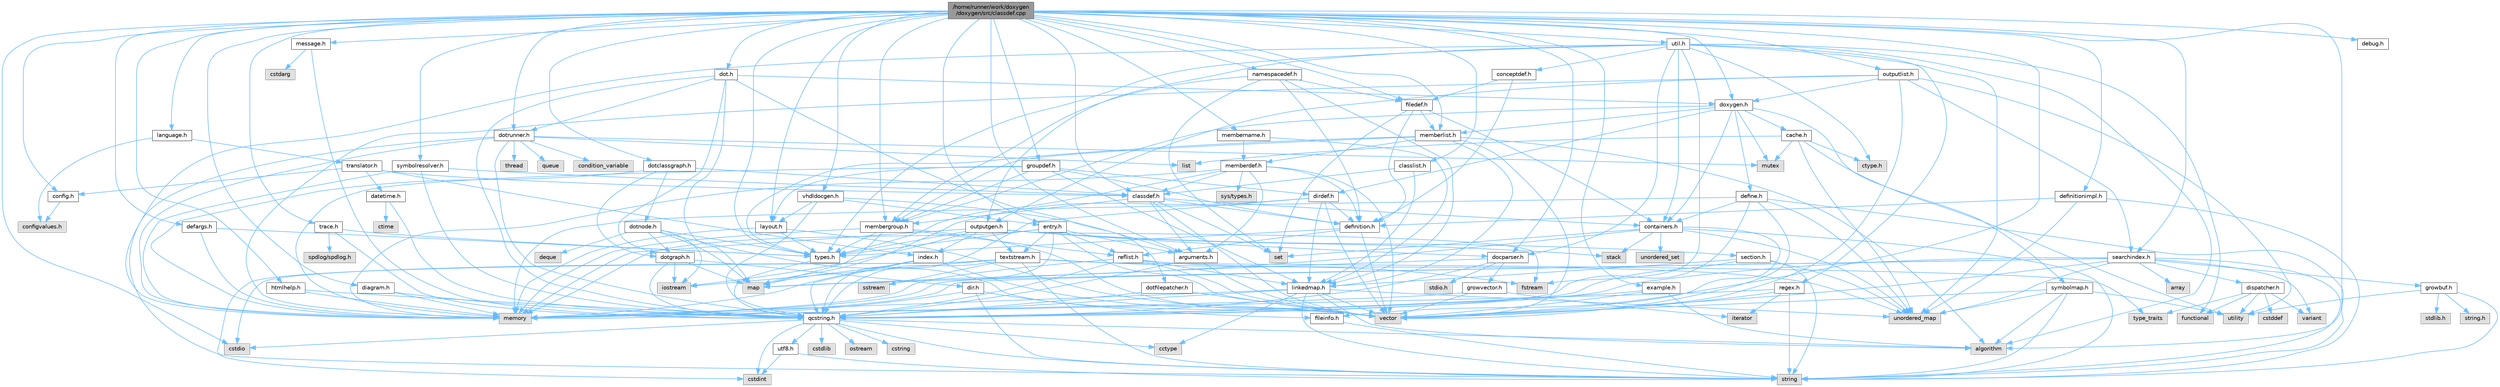digraph "/home/runner/work/doxygen/doxygen/src/classdef.cpp"
{
 // INTERACTIVE_SVG=YES
 // LATEX_PDF_SIZE
  bgcolor="transparent";
  edge [fontname=Helvetica,fontsize=10,labelfontname=Helvetica,labelfontsize=10];
  node [fontname=Helvetica,fontsize=10,shape=box,height=0.2,width=0.4];
  Node1 [label="/home/runner/work/doxygen\l/doxygen/src/classdef.cpp",height=0.2,width=0.4,color="gray40", fillcolor="grey60", style="filled", fontcolor="black",tooltip=" "];
  Node1 -> Node2 [color="steelblue1",style="solid"];
  Node2 [label="cstdio",height=0.2,width=0.4,color="grey60", fillcolor="#E0E0E0", style="filled",tooltip=" "];
  Node1 -> Node3 [color="steelblue1",style="solid"];
  Node3 [label="algorithm",height=0.2,width=0.4,color="grey60", fillcolor="#E0E0E0", style="filled",tooltip=" "];
  Node1 -> Node4 [color="steelblue1",style="solid"];
  Node4 [label="types.h",height=0.2,width=0.4,color="grey40", fillcolor="white", style="filled",URL="$d9/d49/types_8h.html",tooltip="This file contains a number of basic enums and types."];
  Node4 -> Node5 [color="steelblue1",style="solid"];
  Node5 [label="qcstring.h",height=0.2,width=0.4,color="grey40", fillcolor="white", style="filled",URL="$d7/d5c/qcstring_8h.html",tooltip=" "];
  Node5 -> Node6 [color="steelblue1",style="solid"];
  Node6 [label="string",height=0.2,width=0.4,color="grey60", fillcolor="#E0E0E0", style="filled",tooltip=" "];
  Node5 -> Node3 [color="steelblue1",style="solid"];
  Node5 -> Node7 [color="steelblue1",style="solid"];
  Node7 [label="cctype",height=0.2,width=0.4,color="grey60", fillcolor="#E0E0E0", style="filled",tooltip=" "];
  Node5 -> Node8 [color="steelblue1",style="solid"];
  Node8 [label="cstring",height=0.2,width=0.4,color="grey60", fillcolor="#E0E0E0", style="filled",tooltip=" "];
  Node5 -> Node2 [color="steelblue1",style="solid"];
  Node5 -> Node9 [color="steelblue1",style="solid"];
  Node9 [label="cstdlib",height=0.2,width=0.4,color="grey60", fillcolor="#E0E0E0", style="filled",tooltip=" "];
  Node5 -> Node10 [color="steelblue1",style="solid"];
  Node10 [label="cstdint",height=0.2,width=0.4,color="grey60", fillcolor="#E0E0E0", style="filled",tooltip=" "];
  Node5 -> Node11 [color="steelblue1",style="solid"];
  Node11 [label="ostream",height=0.2,width=0.4,color="grey60", fillcolor="#E0E0E0", style="filled",tooltip=" "];
  Node5 -> Node12 [color="steelblue1",style="solid"];
  Node12 [label="utf8.h",height=0.2,width=0.4,color="grey40", fillcolor="white", style="filled",URL="$db/d7c/utf8_8h.html",tooltip="Various UTF8 related helper functions."];
  Node12 -> Node10 [color="steelblue1",style="solid"];
  Node12 -> Node6 [color="steelblue1",style="solid"];
  Node1 -> Node13 [color="steelblue1",style="solid"];
  Node13 [label="classdef.h",height=0.2,width=0.4,color="grey40", fillcolor="white", style="filled",URL="$d1/da6/classdef_8h.html",tooltip=" "];
  Node13 -> Node14 [color="steelblue1",style="solid"];
  Node14 [label="vector",height=0.2,width=0.4,color="grey60", fillcolor="#E0E0E0", style="filled",tooltip=" "];
  Node13 -> Node15 [color="steelblue1",style="solid"];
  Node15 [label="set",height=0.2,width=0.4,color="grey60", fillcolor="#E0E0E0", style="filled",tooltip=" "];
  Node13 -> Node16 [color="steelblue1",style="solid"];
  Node16 [label="containers.h",height=0.2,width=0.4,color="grey40", fillcolor="white", style="filled",URL="$d5/d75/containers_8h.html",tooltip=" "];
  Node16 -> Node14 [color="steelblue1",style="solid"];
  Node16 -> Node6 [color="steelblue1",style="solid"];
  Node16 -> Node15 [color="steelblue1",style="solid"];
  Node16 -> Node17 [color="steelblue1",style="solid"];
  Node17 [label="map",height=0.2,width=0.4,color="grey60", fillcolor="#E0E0E0", style="filled",tooltip=" "];
  Node16 -> Node18 [color="steelblue1",style="solid"];
  Node18 [label="unordered_set",height=0.2,width=0.4,color="grey60", fillcolor="#E0E0E0", style="filled",tooltip=" "];
  Node16 -> Node19 [color="steelblue1",style="solid"];
  Node19 [label="unordered_map",height=0.2,width=0.4,color="grey60", fillcolor="#E0E0E0", style="filled",tooltip=" "];
  Node16 -> Node20 [color="steelblue1",style="solid"];
  Node20 [label="stack",height=0.2,width=0.4,color="grey60", fillcolor="#E0E0E0", style="filled",tooltip=" "];
  Node13 -> Node21 [color="steelblue1",style="solid"];
  Node21 [label="definition.h",height=0.2,width=0.4,color="grey40", fillcolor="white", style="filled",URL="$df/da1/definition_8h.html",tooltip=" "];
  Node21 -> Node14 [color="steelblue1",style="solid"];
  Node21 -> Node4 [color="steelblue1",style="solid"];
  Node21 -> Node22 [color="steelblue1",style="solid"];
  Node22 [label="reflist.h",height=0.2,width=0.4,color="grey40", fillcolor="white", style="filled",URL="$d1/d02/reflist_8h.html",tooltip=" "];
  Node22 -> Node14 [color="steelblue1",style="solid"];
  Node22 -> Node19 [color="steelblue1",style="solid"];
  Node22 -> Node23 [color="steelblue1",style="solid"];
  Node23 [label="memory",height=0.2,width=0.4,color="grey60", fillcolor="#E0E0E0", style="filled",tooltip=" "];
  Node22 -> Node5 [color="steelblue1",style="solid"];
  Node22 -> Node24 [color="steelblue1",style="solid"];
  Node24 [label="linkedmap.h",height=0.2,width=0.4,color="grey40", fillcolor="white", style="filled",URL="$da/de1/linkedmap_8h.html",tooltip=" "];
  Node24 -> Node19 [color="steelblue1",style="solid"];
  Node24 -> Node14 [color="steelblue1",style="solid"];
  Node24 -> Node23 [color="steelblue1",style="solid"];
  Node24 -> Node6 [color="steelblue1",style="solid"];
  Node24 -> Node3 [color="steelblue1",style="solid"];
  Node24 -> Node7 [color="steelblue1",style="solid"];
  Node24 -> Node5 [color="steelblue1",style="solid"];
  Node13 -> Node25 [color="steelblue1",style="solid"];
  Node25 [label="arguments.h",height=0.2,width=0.4,color="grey40", fillcolor="white", style="filled",URL="$df/d9b/arguments_8h.html",tooltip=" "];
  Node25 -> Node14 [color="steelblue1",style="solid"];
  Node25 -> Node5 [color="steelblue1",style="solid"];
  Node13 -> Node26 [color="steelblue1",style="solid"];
  Node26 [label="membergroup.h",height=0.2,width=0.4,color="grey40", fillcolor="white", style="filled",URL="$d9/d11/membergroup_8h.html",tooltip=" "];
  Node26 -> Node14 [color="steelblue1",style="solid"];
  Node26 -> Node17 [color="steelblue1",style="solid"];
  Node26 -> Node23 [color="steelblue1",style="solid"];
  Node26 -> Node4 [color="steelblue1",style="solid"];
  Node26 -> Node22 [color="steelblue1",style="solid"];
  Node1 -> Node27 [color="steelblue1",style="solid"];
  Node27 [label="classlist.h",height=0.2,width=0.4,color="grey40", fillcolor="white", style="filled",URL="$d2/df8/classlist_8h.html",tooltip=" "];
  Node27 -> Node24 [color="steelblue1",style="solid"];
  Node27 -> Node13 [color="steelblue1",style="solid"];
  Node1 -> Node28 [color="steelblue1",style="solid"];
  Node28 [label="entry.h",height=0.2,width=0.4,color="grey40", fillcolor="white", style="filled",URL="$d1/dc6/entry_8h.html",tooltip=" "];
  Node28 -> Node14 [color="steelblue1",style="solid"];
  Node28 -> Node23 [color="steelblue1",style="solid"];
  Node28 -> Node29 [color="steelblue1",style="solid"];
  Node29 [label="sstream",height=0.2,width=0.4,color="grey60", fillcolor="#E0E0E0", style="filled",tooltip=" "];
  Node28 -> Node4 [color="steelblue1",style="solid"];
  Node28 -> Node25 [color="steelblue1",style="solid"];
  Node28 -> Node22 [color="steelblue1",style="solid"];
  Node28 -> Node30 [color="steelblue1",style="solid"];
  Node30 [label="textstream.h",height=0.2,width=0.4,color="grey40", fillcolor="white", style="filled",URL="$d4/d7d/textstream_8h.html",tooltip=" "];
  Node30 -> Node6 [color="steelblue1",style="solid"];
  Node30 -> Node31 [color="steelblue1",style="solid"];
  Node31 [label="iostream",height=0.2,width=0.4,color="grey60", fillcolor="#E0E0E0", style="filled",tooltip=" "];
  Node30 -> Node29 [color="steelblue1",style="solid"];
  Node30 -> Node10 [color="steelblue1",style="solid"];
  Node30 -> Node2 [color="steelblue1",style="solid"];
  Node30 -> Node32 [color="steelblue1",style="solid"];
  Node32 [label="fstream",height=0.2,width=0.4,color="grey60", fillcolor="#E0E0E0", style="filled",tooltip=" "];
  Node30 -> Node33 [color="steelblue1",style="solid"];
  Node33 [label="type_traits",height=0.2,width=0.4,color="grey60", fillcolor="#E0E0E0", style="filled",tooltip=" "];
  Node30 -> Node5 [color="steelblue1",style="solid"];
  Node1 -> Node34 [color="steelblue1",style="solid"];
  Node34 [label="doxygen.h",height=0.2,width=0.4,color="grey40", fillcolor="white", style="filled",URL="$d1/da1/doxygen_8h.html",tooltip=" "];
  Node34 -> Node35 [color="steelblue1",style="solid"];
  Node35 [label="mutex",height=0.2,width=0.4,color="grey60", fillcolor="#E0E0E0", style="filled",tooltip=" "];
  Node34 -> Node16 [color="steelblue1",style="solid"];
  Node34 -> Node26 [color="steelblue1",style="solid"];
  Node34 -> Node36 [color="steelblue1",style="solid"];
  Node36 [label="dirdef.h",height=0.2,width=0.4,color="grey40", fillcolor="white", style="filled",URL="$d6/d15/dirdef_8h.html",tooltip=" "];
  Node36 -> Node14 [color="steelblue1",style="solid"];
  Node36 -> Node17 [color="steelblue1",style="solid"];
  Node36 -> Node5 [color="steelblue1",style="solid"];
  Node36 -> Node24 [color="steelblue1",style="solid"];
  Node36 -> Node21 [color="steelblue1",style="solid"];
  Node34 -> Node37 [color="steelblue1",style="solid"];
  Node37 [label="memberlist.h",height=0.2,width=0.4,color="grey40", fillcolor="white", style="filled",URL="$dd/d78/memberlist_8h.html",tooltip=" "];
  Node37 -> Node14 [color="steelblue1",style="solid"];
  Node37 -> Node3 [color="steelblue1",style="solid"];
  Node37 -> Node38 [color="steelblue1",style="solid"];
  Node38 [label="memberdef.h",height=0.2,width=0.4,color="grey40", fillcolor="white", style="filled",URL="$d4/d46/memberdef_8h.html",tooltip=" "];
  Node38 -> Node14 [color="steelblue1",style="solid"];
  Node38 -> Node23 [color="steelblue1",style="solid"];
  Node38 -> Node39 [color="steelblue1",style="solid"];
  Node39 [label="sys/types.h",height=0.2,width=0.4,color="grey60", fillcolor="#E0E0E0", style="filled",tooltip=" "];
  Node38 -> Node4 [color="steelblue1",style="solid"];
  Node38 -> Node21 [color="steelblue1",style="solid"];
  Node38 -> Node25 [color="steelblue1",style="solid"];
  Node38 -> Node13 [color="steelblue1",style="solid"];
  Node37 -> Node24 [color="steelblue1",style="solid"];
  Node37 -> Node4 [color="steelblue1",style="solid"];
  Node37 -> Node26 [color="steelblue1",style="solid"];
  Node34 -> Node40 [color="steelblue1",style="solid"];
  Node40 [label="define.h",height=0.2,width=0.4,color="grey40", fillcolor="white", style="filled",URL="$df/d67/define_8h.html",tooltip=" "];
  Node40 -> Node14 [color="steelblue1",style="solid"];
  Node40 -> Node23 [color="steelblue1",style="solid"];
  Node40 -> Node6 [color="steelblue1",style="solid"];
  Node40 -> Node19 [color="steelblue1",style="solid"];
  Node40 -> Node5 [color="steelblue1",style="solid"];
  Node40 -> Node16 [color="steelblue1",style="solid"];
  Node34 -> Node41 [color="steelblue1",style="solid"];
  Node41 [label="cache.h",height=0.2,width=0.4,color="grey40", fillcolor="white", style="filled",URL="$d3/d26/cache_8h.html",tooltip=" "];
  Node41 -> Node42 [color="steelblue1",style="solid"];
  Node42 [label="list",height=0.2,width=0.4,color="grey60", fillcolor="#E0E0E0", style="filled",tooltip=" "];
  Node41 -> Node19 [color="steelblue1",style="solid"];
  Node41 -> Node35 [color="steelblue1",style="solid"];
  Node41 -> Node43 [color="steelblue1",style="solid"];
  Node43 [label="utility",height=0.2,width=0.4,color="grey60", fillcolor="#E0E0E0", style="filled",tooltip=" "];
  Node41 -> Node44 [color="steelblue1",style="solid"];
  Node44 [label="ctype.h",height=0.2,width=0.4,color="grey60", fillcolor="#E0E0E0", style="filled",tooltip=" "];
  Node34 -> Node45 [color="steelblue1",style="solid"];
  Node45 [label="symbolmap.h",height=0.2,width=0.4,color="grey40", fillcolor="white", style="filled",URL="$d7/ddd/symbolmap_8h.html",tooltip=" "];
  Node45 -> Node3 [color="steelblue1",style="solid"];
  Node45 -> Node19 [color="steelblue1",style="solid"];
  Node45 -> Node14 [color="steelblue1",style="solid"];
  Node45 -> Node6 [color="steelblue1",style="solid"];
  Node45 -> Node43 [color="steelblue1",style="solid"];
  Node1 -> Node46 [color="steelblue1",style="solid"];
  Node46 [label="membername.h",height=0.2,width=0.4,color="grey40", fillcolor="white", style="filled",URL="$d7/dfc/membername_8h.html",tooltip=" "];
  Node46 -> Node38 [color="steelblue1",style="solid"];
  Node46 -> Node24 [color="steelblue1",style="solid"];
  Node1 -> Node47 [color="steelblue1",style="solid"];
  Node47 [label="message.h",height=0.2,width=0.4,color="grey40", fillcolor="white", style="filled",URL="$d2/d0d/message_8h.html",tooltip=" "];
  Node47 -> Node48 [color="steelblue1",style="solid"];
  Node48 [label="cstdarg",height=0.2,width=0.4,color="grey60", fillcolor="#E0E0E0", style="filled",tooltip=" "];
  Node47 -> Node5 [color="steelblue1",style="solid"];
  Node1 -> Node49 [color="steelblue1",style="solid"];
  Node49 [label="config.h",height=0.2,width=0.4,color="grey40", fillcolor="white", style="filled",URL="$db/d16/config_8h.html",tooltip=" "];
  Node49 -> Node50 [color="steelblue1",style="solid"];
  Node50 [label="configvalues.h",height=0.2,width=0.4,color="grey60", fillcolor="#E0E0E0", style="filled",tooltip=" "];
  Node1 -> Node51 [color="steelblue1",style="solid"];
  Node51 [label="util.h",height=0.2,width=0.4,color="grey40", fillcolor="white", style="filled",URL="$d8/d3c/util_8h.html",tooltip="A bunch of utility functions."];
  Node51 -> Node23 [color="steelblue1",style="solid"];
  Node51 -> Node19 [color="steelblue1",style="solid"];
  Node51 -> Node3 [color="steelblue1",style="solid"];
  Node51 -> Node52 [color="steelblue1",style="solid"];
  Node52 [label="functional",height=0.2,width=0.4,color="grey60", fillcolor="#E0E0E0", style="filled",tooltip=" "];
  Node51 -> Node32 [color="steelblue1",style="solid"];
  Node51 -> Node44 [color="steelblue1",style="solid"];
  Node51 -> Node4 [color="steelblue1",style="solid"];
  Node51 -> Node53 [color="steelblue1",style="solid"];
  Node53 [label="docparser.h",height=0.2,width=0.4,color="grey40", fillcolor="white", style="filled",URL="$de/d9c/docparser_8h.html",tooltip=" "];
  Node53 -> Node54 [color="steelblue1",style="solid"];
  Node54 [label="stdio.h",height=0.2,width=0.4,color="grey60", fillcolor="#E0E0E0", style="filled",tooltip=" "];
  Node53 -> Node23 [color="steelblue1",style="solid"];
  Node53 -> Node5 [color="steelblue1",style="solid"];
  Node53 -> Node55 [color="steelblue1",style="solid"];
  Node55 [label="growvector.h",height=0.2,width=0.4,color="grey40", fillcolor="white", style="filled",URL="$d7/d50/growvector_8h.html",tooltip=" "];
  Node55 -> Node14 [color="steelblue1",style="solid"];
  Node55 -> Node23 [color="steelblue1",style="solid"];
  Node55 -> Node56 [color="steelblue1",style="solid"];
  Node56 [label="iterator",height=0.2,width=0.4,color="grey60", fillcolor="#E0E0E0", style="filled",tooltip=" "];
  Node51 -> Node16 [color="steelblue1",style="solid"];
  Node51 -> Node57 [color="steelblue1",style="solid"];
  Node57 [label="outputgen.h",height=0.2,width=0.4,color="grey40", fillcolor="white", style="filled",URL="$df/d06/outputgen_8h.html",tooltip=" "];
  Node57 -> Node23 [color="steelblue1",style="solid"];
  Node57 -> Node20 [color="steelblue1",style="solid"];
  Node57 -> Node31 [color="steelblue1",style="solid"];
  Node57 -> Node32 [color="steelblue1",style="solid"];
  Node57 -> Node4 [color="steelblue1",style="solid"];
  Node57 -> Node58 [color="steelblue1",style="solid"];
  Node58 [label="index.h",height=0.2,width=0.4,color="grey40", fillcolor="white", style="filled",URL="$d1/db5/index_8h.html",tooltip=" "];
  Node58 -> Node23 [color="steelblue1",style="solid"];
  Node58 -> Node14 [color="steelblue1",style="solid"];
  Node58 -> Node17 [color="steelblue1",style="solid"];
  Node58 -> Node5 [color="steelblue1",style="solid"];
  Node57 -> Node59 [color="steelblue1",style="solid"];
  Node59 [label="section.h",height=0.2,width=0.4,color="grey40", fillcolor="white", style="filled",URL="$d1/d2a/section_8h.html",tooltip=" "];
  Node59 -> Node6 [color="steelblue1",style="solid"];
  Node59 -> Node19 [color="steelblue1",style="solid"];
  Node59 -> Node5 [color="steelblue1",style="solid"];
  Node59 -> Node24 [color="steelblue1",style="solid"];
  Node57 -> Node30 [color="steelblue1",style="solid"];
  Node57 -> Node53 [color="steelblue1",style="solid"];
  Node51 -> Node60 [color="steelblue1",style="solid"];
  Node60 [label="regex.h",height=0.2,width=0.4,color="grey40", fillcolor="white", style="filled",URL="$d1/d21/regex_8h.html",tooltip=" "];
  Node60 -> Node23 [color="steelblue1",style="solid"];
  Node60 -> Node6 [color="steelblue1",style="solid"];
  Node60 -> Node14 [color="steelblue1",style="solid"];
  Node60 -> Node56 [color="steelblue1",style="solid"];
  Node51 -> Node61 [color="steelblue1",style="solid"];
  Node61 [label="conceptdef.h",height=0.2,width=0.4,color="grey40", fillcolor="white", style="filled",URL="$da/df1/conceptdef_8h.html",tooltip=" "];
  Node61 -> Node21 [color="steelblue1",style="solid"];
  Node61 -> Node62 [color="steelblue1",style="solid"];
  Node62 [label="filedef.h",height=0.2,width=0.4,color="grey40", fillcolor="white", style="filled",URL="$d4/d3a/filedef_8h.html",tooltip=" "];
  Node62 -> Node15 [color="steelblue1",style="solid"];
  Node62 -> Node21 [color="steelblue1",style="solid"];
  Node62 -> Node37 [color="steelblue1",style="solid"];
  Node62 -> Node16 [color="steelblue1",style="solid"];
  Node1 -> Node63 [color="steelblue1",style="solid"];
  Node63 [label="diagram.h",height=0.2,width=0.4,color="grey40", fillcolor="white", style="filled",URL="$d9/d1b/diagram_8h.html",tooltip=" "];
  Node63 -> Node23 [color="steelblue1",style="solid"];
  Node63 -> Node5 [color="steelblue1",style="solid"];
  Node1 -> Node64 [color="steelblue1",style="solid"];
  Node64 [label="language.h",height=0.2,width=0.4,color="grey40", fillcolor="white", style="filled",URL="$d8/dce/language_8h.html",tooltip=" "];
  Node64 -> Node65 [color="steelblue1",style="solid"];
  Node65 [label="translator.h",height=0.2,width=0.4,color="grey40", fillcolor="white", style="filled",URL="$d9/df1/translator_8h.html",tooltip=" "];
  Node65 -> Node13 [color="steelblue1",style="solid"];
  Node65 -> Node49 [color="steelblue1",style="solid"];
  Node65 -> Node66 [color="steelblue1",style="solid"];
  Node66 [label="datetime.h",height=0.2,width=0.4,color="grey40", fillcolor="white", style="filled",URL="$de/d1b/datetime_8h.html",tooltip=" "];
  Node66 -> Node67 [color="steelblue1",style="solid"];
  Node67 [label="ctime",height=0.2,width=0.4,color="grey60", fillcolor="#E0E0E0", style="filled",tooltip=" "];
  Node66 -> Node5 [color="steelblue1",style="solid"];
  Node65 -> Node58 [color="steelblue1",style="solid"];
  Node64 -> Node50 [color="steelblue1",style="solid"];
  Node1 -> Node68 [color="steelblue1",style="solid"];
  Node68 [label="htmlhelp.h",height=0.2,width=0.4,color="grey40", fillcolor="white", style="filled",URL="$d8/dc3/htmlhelp_8h.html",tooltip=" "];
  Node68 -> Node23 [color="steelblue1",style="solid"];
  Node68 -> Node5 [color="steelblue1",style="solid"];
  Node1 -> Node69 [color="steelblue1",style="solid"];
  Node69 [label="example.h",height=0.2,width=0.4,color="grey40", fillcolor="white", style="filled",URL="$df/d24/example_8h.html",tooltip=" "];
  Node69 -> Node3 [color="steelblue1",style="solid"];
  Node69 -> Node14 [color="steelblue1",style="solid"];
  Node69 -> Node5 [color="steelblue1",style="solid"];
  Node1 -> Node70 [color="steelblue1",style="solid"];
  Node70 [label="outputlist.h",height=0.2,width=0.4,color="grey40", fillcolor="white", style="filled",URL="$d2/db9/outputlist_8h.html",tooltip=" "];
  Node70 -> Node43 [color="steelblue1",style="solid"];
  Node70 -> Node14 [color="steelblue1",style="solid"];
  Node70 -> Node23 [color="steelblue1",style="solid"];
  Node70 -> Node57 [color="steelblue1",style="solid"];
  Node70 -> Node71 [color="steelblue1",style="solid"];
  Node71 [label="searchindex.h",height=0.2,width=0.4,color="grey40", fillcolor="white", style="filled",URL="$de/d07/searchindex_8h.html",tooltip="Web server based search engine."];
  Node71 -> Node23 [color="steelblue1",style="solid"];
  Node71 -> Node14 [color="steelblue1",style="solid"];
  Node71 -> Node17 [color="steelblue1",style="solid"];
  Node71 -> Node19 [color="steelblue1",style="solid"];
  Node71 -> Node6 [color="steelblue1",style="solid"];
  Node71 -> Node72 [color="steelblue1",style="solid"];
  Node72 [label="array",height=0.2,width=0.4,color="grey60", fillcolor="#E0E0E0", style="filled",tooltip=" "];
  Node71 -> Node73 [color="steelblue1",style="solid"];
  Node73 [label="variant",height=0.2,width=0.4,color="grey60", fillcolor="#E0E0E0", style="filled",tooltip=" "];
  Node71 -> Node5 [color="steelblue1",style="solid"];
  Node71 -> Node74 [color="steelblue1",style="solid"];
  Node74 [label="growbuf.h",height=0.2,width=0.4,color="grey40", fillcolor="white", style="filled",URL="$dd/d72/growbuf_8h.html",tooltip=" "];
  Node74 -> Node43 [color="steelblue1",style="solid"];
  Node74 -> Node75 [color="steelblue1",style="solid"];
  Node75 [label="stdlib.h",height=0.2,width=0.4,color="grey60", fillcolor="#E0E0E0", style="filled",tooltip=" "];
  Node74 -> Node76 [color="steelblue1",style="solid"];
  Node76 [label="string.h",height=0.2,width=0.4,color="grey60", fillcolor="#E0E0E0", style="filled",tooltip=" "];
  Node74 -> Node6 [color="steelblue1",style="solid"];
  Node71 -> Node77 [color="steelblue1",style="solid"];
  Node77 [label="dispatcher.h",height=0.2,width=0.4,color="grey40", fillcolor="white", style="filled",URL="$da/d73/dispatcher_8h.html",tooltip=" "];
  Node77 -> Node78 [color="steelblue1",style="solid"];
  Node78 [label="cstddef",height=0.2,width=0.4,color="grey60", fillcolor="#E0E0E0", style="filled",tooltip=" "];
  Node77 -> Node43 [color="steelblue1",style="solid"];
  Node77 -> Node52 [color="steelblue1",style="solid"];
  Node77 -> Node73 [color="steelblue1",style="solid"];
  Node77 -> Node33 [color="steelblue1",style="solid"];
  Node70 -> Node34 [color="steelblue1",style="solid"];
  Node1 -> Node79 [color="steelblue1",style="solid"];
  Node79 [label="dot.h",height=0.2,width=0.4,color="grey40", fillcolor="white", style="filled",URL="$d6/d4a/dot_8h.html",tooltip=" "];
  Node79 -> Node17 [color="steelblue1",style="solid"];
  Node79 -> Node5 [color="steelblue1",style="solid"];
  Node79 -> Node80 [color="steelblue1",style="solid"];
  Node80 [label="dotgraph.h",height=0.2,width=0.4,color="grey40", fillcolor="white", style="filled",URL="$d0/daa/dotgraph_8h.html",tooltip=" "];
  Node80 -> Node31 [color="steelblue1",style="solid"];
  Node80 -> Node17 [color="steelblue1",style="solid"];
  Node80 -> Node5 [color="steelblue1",style="solid"];
  Node80 -> Node81 [color="steelblue1",style="solid"];
  Node81 [label="dir.h",height=0.2,width=0.4,color="grey40", fillcolor="white", style="filled",URL="$df/d9c/dir_8h.html",tooltip=" "];
  Node81 -> Node6 [color="steelblue1",style="solid"];
  Node81 -> Node23 [color="steelblue1",style="solid"];
  Node81 -> Node82 [color="steelblue1",style="solid"];
  Node82 [label="fileinfo.h",height=0.2,width=0.4,color="grey40", fillcolor="white", style="filled",URL="$df/d45/fileinfo_8h.html",tooltip=" "];
  Node82 -> Node6 [color="steelblue1",style="solid"];
  Node79 -> Node83 [color="steelblue1",style="solid"];
  Node83 [label="dotfilepatcher.h",height=0.2,width=0.4,color="grey40", fillcolor="white", style="filled",URL="$d3/d38/dotfilepatcher_8h.html",tooltip=" "];
  Node83 -> Node14 [color="steelblue1",style="solid"];
  Node83 -> Node5 [color="steelblue1",style="solid"];
  Node79 -> Node84 [color="steelblue1",style="solid"];
  Node84 [label="dotrunner.h",height=0.2,width=0.4,color="grey40", fillcolor="white", style="filled",URL="$d2/dd1/dotrunner_8h.html",tooltip=" "];
  Node84 -> Node6 [color="steelblue1",style="solid"];
  Node84 -> Node85 [color="steelblue1",style="solid"];
  Node85 [label="thread",height=0.2,width=0.4,color="grey60", fillcolor="#E0E0E0", style="filled",tooltip=" "];
  Node84 -> Node42 [color="steelblue1",style="solid"];
  Node84 -> Node86 [color="steelblue1",style="solid"];
  Node86 [label="queue",height=0.2,width=0.4,color="grey60", fillcolor="#E0E0E0", style="filled",tooltip=" "];
  Node84 -> Node35 [color="steelblue1",style="solid"];
  Node84 -> Node87 [color="steelblue1",style="solid"];
  Node87 [label="condition_variable",height=0.2,width=0.4,color="grey60", fillcolor="#E0E0E0", style="filled",tooltip=" "];
  Node84 -> Node23 [color="steelblue1",style="solid"];
  Node84 -> Node5 [color="steelblue1",style="solid"];
  Node79 -> Node34 [color="steelblue1",style="solid"];
  Node1 -> Node88 [color="steelblue1",style="solid"];
  Node88 [label="dotclassgraph.h",height=0.2,width=0.4,color="grey40", fillcolor="white", style="filled",URL="$d5/d04/dotclassgraph_8h.html",tooltip=" "];
  Node88 -> Node23 [color="steelblue1",style="solid"];
  Node88 -> Node13 [color="steelblue1",style="solid"];
  Node88 -> Node89 [color="steelblue1",style="solid"];
  Node89 [label="dotnode.h",height=0.2,width=0.4,color="grey40", fillcolor="white", style="filled",URL="$d8/d3b/dotnode_8h.html",tooltip=" "];
  Node89 -> Node14 [color="steelblue1",style="solid"];
  Node89 -> Node17 [color="steelblue1",style="solid"];
  Node89 -> Node90 [color="steelblue1",style="solid"];
  Node90 [label="deque",height=0.2,width=0.4,color="grey60", fillcolor="#E0E0E0", style="filled",tooltip=" "];
  Node89 -> Node31 [color="steelblue1",style="solid"];
  Node89 -> Node4 [color="steelblue1",style="solid"];
  Node89 -> Node80 [color="steelblue1",style="solid"];
  Node88 -> Node80 [color="steelblue1",style="solid"];
  Node1 -> Node84 [color="steelblue1",style="solid"];
  Node1 -> Node91 [color="steelblue1",style="solid"];
  Node91 [label="defargs.h",height=0.2,width=0.4,color="grey40", fillcolor="white", style="filled",URL="$d8/d65/defargs_8h.html",tooltip=" "];
  Node91 -> Node4 [color="steelblue1",style="solid"];
  Node91 -> Node23 [color="steelblue1",style="solid"];
  Node1 -> Node92 [color="steelblue1",style="solid"];
  Node92 [label="debug.h",height=0.2,width=0.4,color="grey40", fillcolor="white", style="filled",URL="$db/d16/debug_8h.html",tooltip=" "];
  Node1 -> Node53 [color="steelblue1",style="solid"];
  Node1 -> Node71 [color="steelblue1",style="solid"];
  Node1 -> Node93 [color="steelblue1",style="solid"];
  Node93 [label="vhdldocgen.h",height=0.2,width=0.4,color="grey40", fillcolor="white", style="filled",URL="$dd/dec/vhdldocgen_8h.html",tooltip=" "];
  Node93 -> Node5 [color="steelblue1",style="solid"];
  Node93 -> Node94 [color="steelblue1",style="solid"];
  Node94 [label="layout.h",height=0.2,width=0.4,color="grey40", fillcolor="white", style="filled",URL="$db/d51/layout_8h.html",tooltip=" "];
  Node94 -> Node23 [color="steelblue1",style="solid"];
  Node94 -> Node14 [color="steelblue1",style="solid"];
  Node94 -> Node4 [color="steelblue1",style="solid"];
  Node93 -> Node25 [color="steelblue1",style="solid"];
  Node93 -> Node28 [color="steelblue1",style="solid"];
  Node1 -> Node94 [color="steelblue1",style="solid"];
  Node1 -> Node25 [color="steelblue1",style="solid"];
  Node1 -> Node37 [color="steelblue1",style="solid"];
  Node1 -> Node95 [color="steelblue1",style="solid"];
  Node95 [label="groupdef.h",height=0.2,width=0.4,color="grey40", fillcolor="white", style="filled",URL="$d1/de6/groupdef_8h.html",tooltip=" "];
  Node95 -> Node23 [color="steelblue1",style="solid"];
  Node95 -> Node21 [color="steelblue1",style="solid"];
  Node95 -> Node36 [color="steelblue1",style="solid"];
  Node95 -> Node94 [color="steelblue1",style="solid"];
  Node95 -> Node26 [color="steelblue1",style="solid"];
  Node95 -> Node24 [color="steelblue1",style="solid"];
  Node1 -> Node62 [color="steelblue1",style="solid"];
  Node1 -> Node96 [color="steelblue1",style="solid"];
  Node96 [label="namespacedef.h",height=0.2,width=0.4,color="grey40", fillcolor="white", style="filled",URL="$d7/d97/namespacedef_8h.html",tooltip=" "];
  Node96 -> Node15 [color="steelblue1",style="solid"];
  Node96 -> Node21 [color="steelblue1",style="solid"];
  Node96 -> Node62 [color="steelblue1",style="solid"];
  Node96 -> Node24 [color="steelblue1",style="solid"];
  Node96 -> Node26 [color="steelblue1",style="solid"];
  Node1 -> Node26 [color="steelblue1",style="solid"];
  Node1 -> Node97 [color="steelblue1",style="solid"];
  Node97 [label="definitionimpl.h",height=0.2,width=0.4,color="grey40", fillcolor="white", style="filled",URL="$d2/dab/definitionimpl_8h.html",tooltip=" "];
  Node97 -> Node19 [color="steelblue1",style="solid"];
  Node97 -> Node6 [color="steelblue1",style="solid"];
  Node97 -> Node21 [color="steelblue1",style="solid"];
  Node1 -> Node98 [color="steelblue1",style="solid"];
  Node98 [label="symbolresolver.h",height=0.2,width=0.4,color="grey40", fillcolor="white", style="filled",URL="$d9/db2/symbolresolver_8h.html",tooltip=" "];
  Node98 -> Node23 [color="steelblue1",style="solid"];
  Node98 -> Node5 [color="steelblue1",style="solid"];
  Node98 -> Node13 [color="steelblue1",style="solid"];
  Node1 -> Node82 [color="steelblue1",style="solid"];
  Node1 -> Node99 [color="steelblue1",style="solid"];
  Node99 [label="trace.h",height=0.2,width=0.4,color="grey40", fillcolor="white", style="filled",URL="$d1/d1b/trace_8h.html",tooltip=" "];
  Node99 -> Node4 [color="steelblue1",style="solid"];
  Node99 -> Node5 [color="steelblue1",style="solid"];
  Node99 -> Node100 [color="steelblue1",style="solid"];
  Node100 [label="spdlog/spdlog.h",height=0.2,width=0.4,color="grey60", fillcolor="#E0E0E0", style="filled",tooltip=" "];
}
